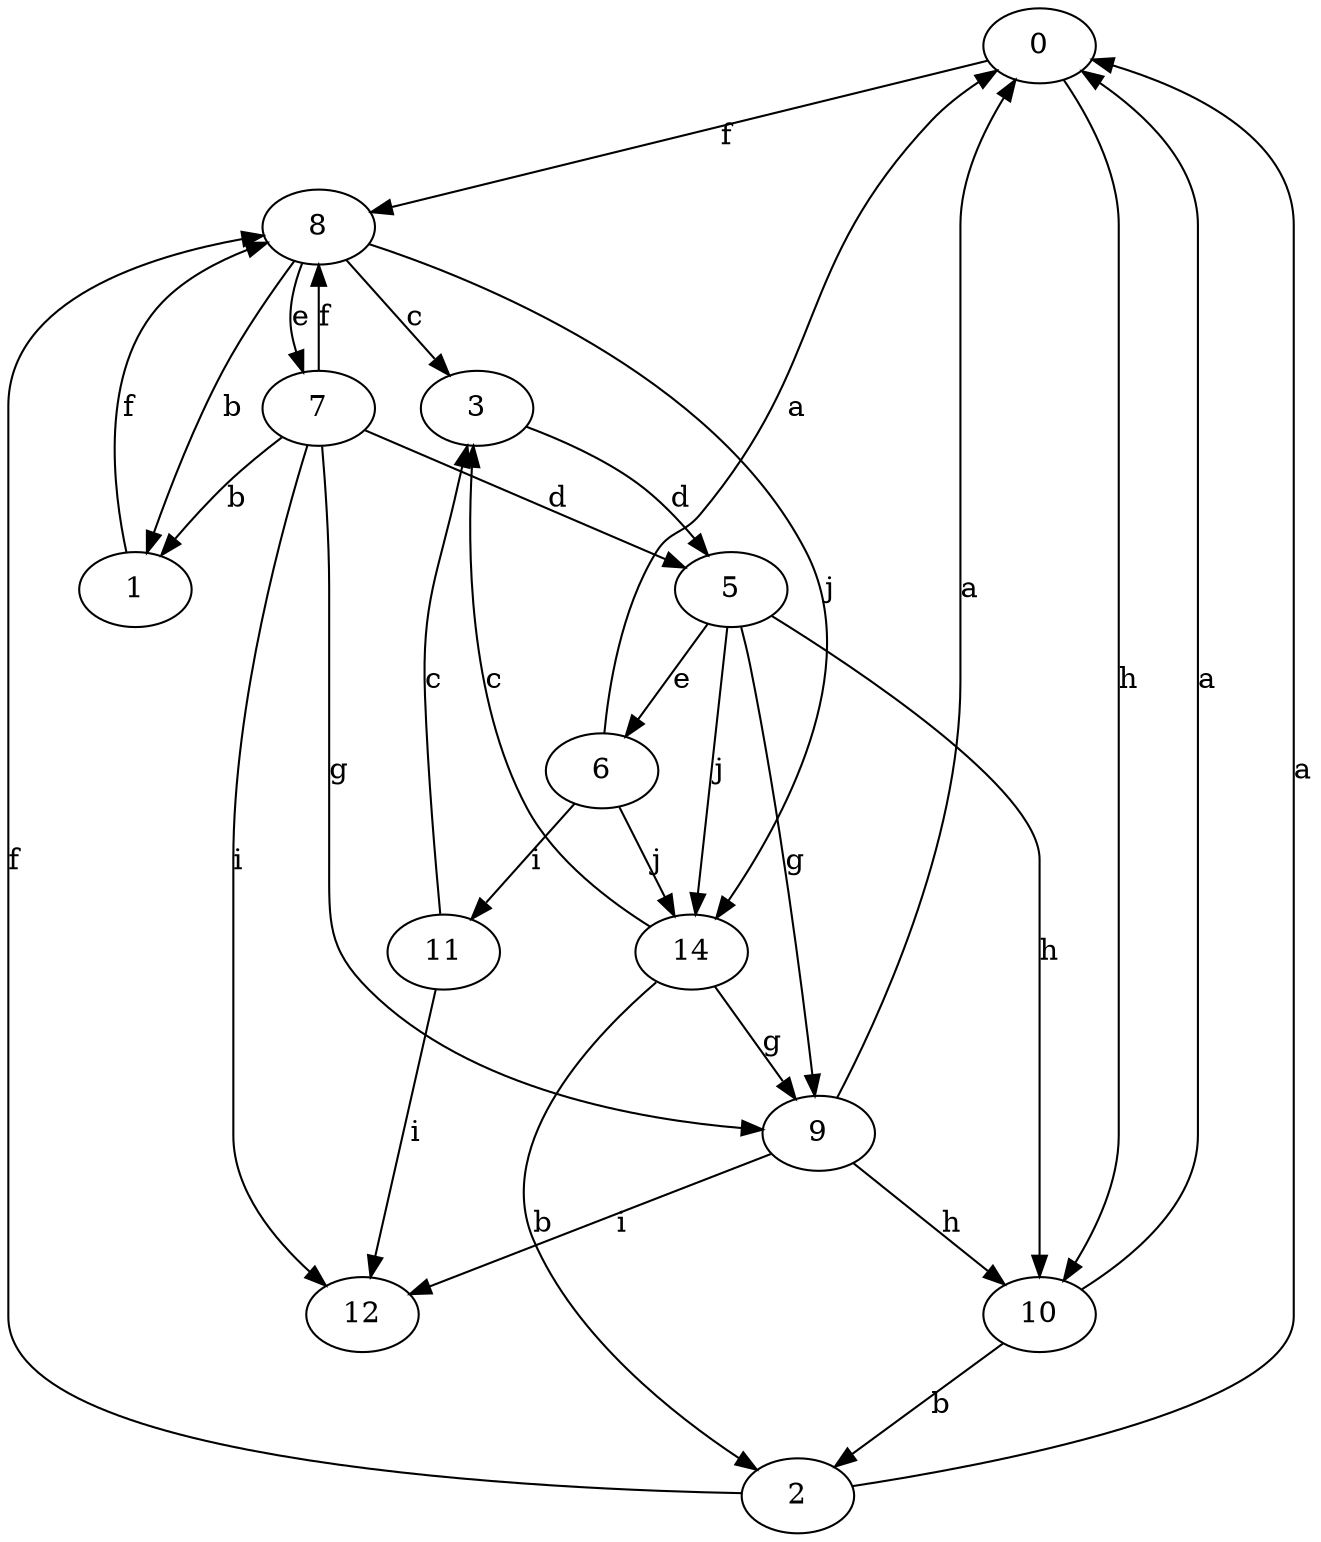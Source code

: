 strict digraph  {
0;
1;
2;
3;
5;
6;
7;
8;
9;
10;
11;
12;
14;
0 -> 8  [label=f];
0 -> 10  [label=h];
1 -> 8  [label=f];
2 -> 0  [label=a];
2 -> 8  [label=f];
3 -> 5  [label=d];
5 -> 6  [label=e];
5 -> 9  [label=g];
5 -> 10  [label=h];
5 -> 14  [label=j];
6 -> 0  [label=a];
6 -> 11  [label=i];
6 -> 14  [label=j];
7 -> 1  [label=b];
7 -> 5  [label=d];
7 -> 8  [label=f];
7 -> 9  [label=g];
7 -> 12  [label=i];
8 -> 1  [label=b];
8 -> 3  [label=c];
8 -> 7  [label=e];
8 -> 14  [label=j];
9 -> 0  [label=a];
9 -> 10  [label=h];
9 -> 12  [label=i];
10 -> 0  [label=a];
10 -> 2  [label=b];
11 -> 3  [label=c];
11 -> 12  [label=i];
14 -> 2  [label=b];
14 -> 3  [label=c];
14 -> 9  [label=g];
}
